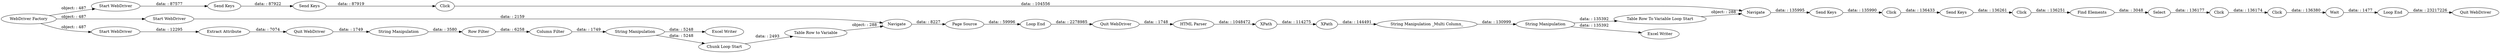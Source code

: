 digraph {
	"4959450323123332108_37" [label=Click]
	"4959450323123332108_32" [label="Send Keys"]
	"4959450323123332108_33" [label=Click]
	"4959450323123332108_35" [label=Select]
	"4959450323123332108_20" [label="String Manipulation _Multi Column_"]
	"4959450323123332108_39" [label="Loop End"]
	"4959450323123332108_14" [label="Loop End"]
	"4959450323123332108_18" [label=XPath]
	"4959450323123332108_9" [label="Excel Writer"]
	"4959450323123332108_31" [label=Click]
	"4959450323123332108_8" [label="String Manipulation"]
	"4959450323123332108_13" [label="Page Source"]
	"4959450323123332108_6" [label="Row Filter"]
	"4959450323123332108_40" [label="Quit WebDriver"]
	"4959450323123332108_25" [label="Start WebDriver"]
	"4959450323123332108_38" [label=Wait]
	"4959450323123332108_27" [label="Send Keys"]
	"4959450323123332108_29" [label=Navigate]
	"4959450323123332108_24" [label="Table Row To Variable Loop Start"]
	"4959450323123332108_28" [label=Click]
	"4959450323123332108_23" [label="Excel Writer"]
	"4959450323123332108_4" [label="Quit WebDriver"]
	"4959450323123332108_26" [label="Send Keys"]
	"4959450323123332108_5" [label="String Manipulation"]
	"4959450323123332108_15" [label=Navigate]
	"4959450323123332108_16" [label="Quit WebDriver"]
	"4959450323123332108_17" [label="HTML Parser"]
	"4959450323123332108_34" [label="Find Elements"]
	"4959450323123332108_12" [label="Start WebDriver"]
	"4959450323123332108_19" [label=XPath]
	"4959450323123332108_3" [label="Extract Attribute"]
	"4959450323123332108_30" [label="Send Keys"]
	"4959450323123332108_36" [label=Click]
	"4959450323123332108_22" [label="String Manipulation"]
	"4959450323123332108_1" [label="WebDriver Factory"]
	"4959450323123332108_11" [label="Table Row to Variable"]
	"4959450323123332108_7" [label="Column Filter"]
	"4959450323123332108_2" [label="Start WebDriver"]
	"4959450323123332108_10" [label="Chunk Loop Start"]
	"4959450323123332108_4" -> "4959450323123332108_5" [label="data: : 1749"]
	"4959450323123332108_35" -> "4959450323123332108_36" [label="data: : 136177"]
	"4959450323123332108_11" -> "4959450323123332108_15" [label="object: : 288"]
	"4959450323123332108_31" -> "4959450323123332108_32" [label="data: : 136433"]
	"4959450323123332108_28" -> "4959450323123332108_29" [label="data: : 104556"]
	"4959450323123332108_24" -> "4959450323123332108_29" [label="object: : 288"]
	"4959450323123332108_26" -> "4959450323123332108_27" [label="data: : 87922"]
	"4959450323123332108_14" -> "4959450323123332108_16" [label="data: : 2278985"]
	"4959450323123332108_17" -> "4959450323123332108_18" [label="data: : 1048472"]
	"4959450323123332108_38" -> "4959450323123332108_39" [label="data: : 1477"]
	"4959450323123332108_13" -> "4959450323123332108_14" [label="data: : 59996"]
	"4959450323123332108_8" -> "4959450323123332108_10" [label="data: : 5248"]
	"4959450323123332108_16" -> "4959450323123332108_17" [label="data: : 1748"]
	"4959450323123332108_18" -> "4959450323123332108_19" [label="data: : 114275"]
	"4959450323123332108_20" -> "4959450323123332108_22" [label="data: : 130999"]
	"4959450323123332108_6" -> "4959450323123332108_7" [label="data: : 6258"]
	"4959450323123332108_22" -> "4959450323123332108_24" [label="data: : 135392"]
	"4959450323123332108_15" -> "4959450323123332108_13" [label="data: : 8227"]
	"4959450323123332108_30" -> "4959450323123332108_31" [label="data: : 135990"]
	"4959450323123332108_39" -> "4959450323123332108_40" [label="data: : 23217226"]
	"4959450323123332108_32" -> "4959450323123332108_33" [label="data: : 136261"]
	"4959450323123332108_1" -> "4959450323123332108_25" [label="object: : 487"]
	"4959450323123332108_1" -> "4959450323123332108_12" [label="object: : 487"]
	"4959450323123332108_29" -> "4959450323123332108_30" [label="data: : 135995"]
	"4959450323123332108_36" -> "4959450323123332108_37" [label="data: : 136174"]
	"4959450323123332108_12" -> "4959450323123332108_15" [label="data: : 2159"]
	"4959450323123332108_1" -> "4959450323123332108_2" [label="object: : 487"]
	"4959450323123332108_10" -> "4959450323123332108_11" [label="data: : 2493"]
	"4959450323123332108_8" -> "4959450323123332108_9" [label="data: : 5248"]
	"4959450323123332108_22" -> "4959450323123332108_23" [label="data: : 135392"]
	"4959450323123332108_37" -> "4959450323123332108_38" [label="data: : 136380"]
	"4959450323123332108_7" -> "4959450323123332108_8" [label="data: : 1749"]
	"4959450323123332108_34" -> "4959450323123332108_35" [label="data: : 3048"]
	"4959450323123332108_27" -> "4959450323123332108_28" [label="data: : 87919"]
	"4959450323123332108_33" -> "4959450323123332108_34" [label="data: : 136251"]
	"4959450323123332108_25" -> "4959450323123332108_26" [label="data: : 87577"]
	"4959450323123332108_2" -> "4959450323123332108_3" [label="data: : 12295"]
	"4959450323123332108_5" -> "4959450323123332108_6" [label="data: : 3580"]
	"4959450323123332108_3" -> "4959450323123332108_4" [label="data: : 7074"]
	"4959450323123332108_19" -> "4959450323123332108_20" [label="data: : 144491"]
	rankdir=LR
}
